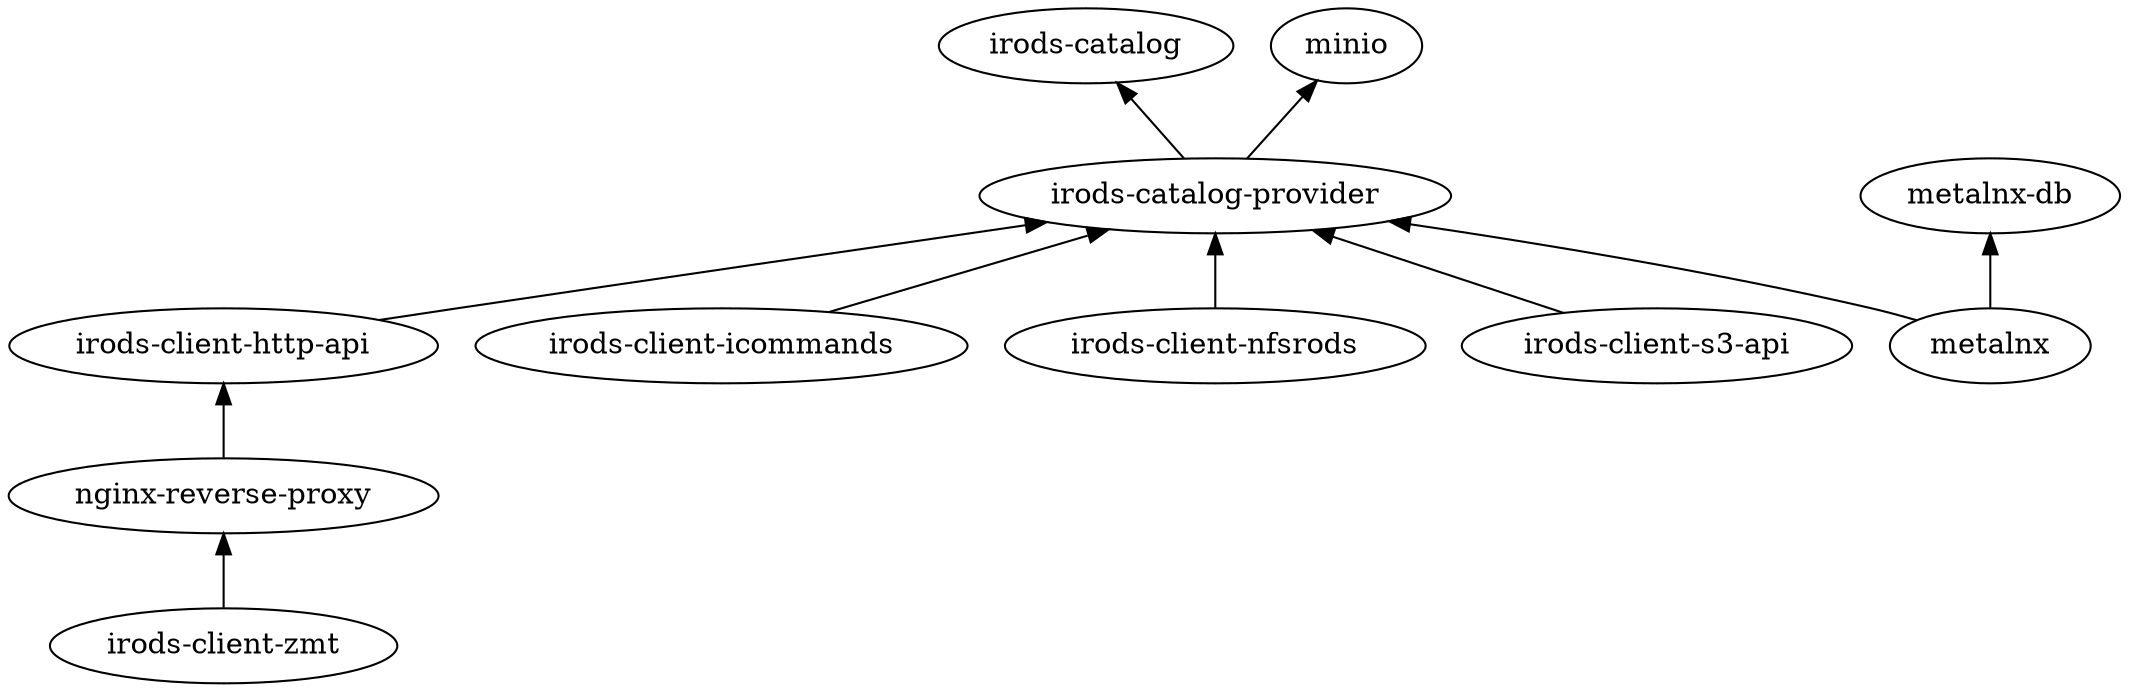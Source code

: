 digraph G {

  rankdir="BT"

  catalog    [label = "irods-catalog"];
  provider   [label = "irods-catalog-provider"];
  http       [label = "irods-client-http-api"];
  icommands  [label = "irods-client-icommands"];
  nfsrods    [label = "irods-client-nfsrods"];
  nginx      [label = "nginx-reverse-proxy"];
  s3         [label = "irods-client-s3-api"];
  zmt        [label = "irods-client-zmt"];
  metalnxdb  [label = "metalnx-db"];
  metalnx    [label = "metalnx"];
  minio      [label = "minio"];

  provider -> catalog;
  icommands -> provider;
  nginx -> http;
  zmt -> nginx;
  metalnx -> metalnxdb;
  metalnx -> provider;
  http -> provider;
  s3 -> provider;
  nfsrods -> provider;
  provider -> minio;

}
